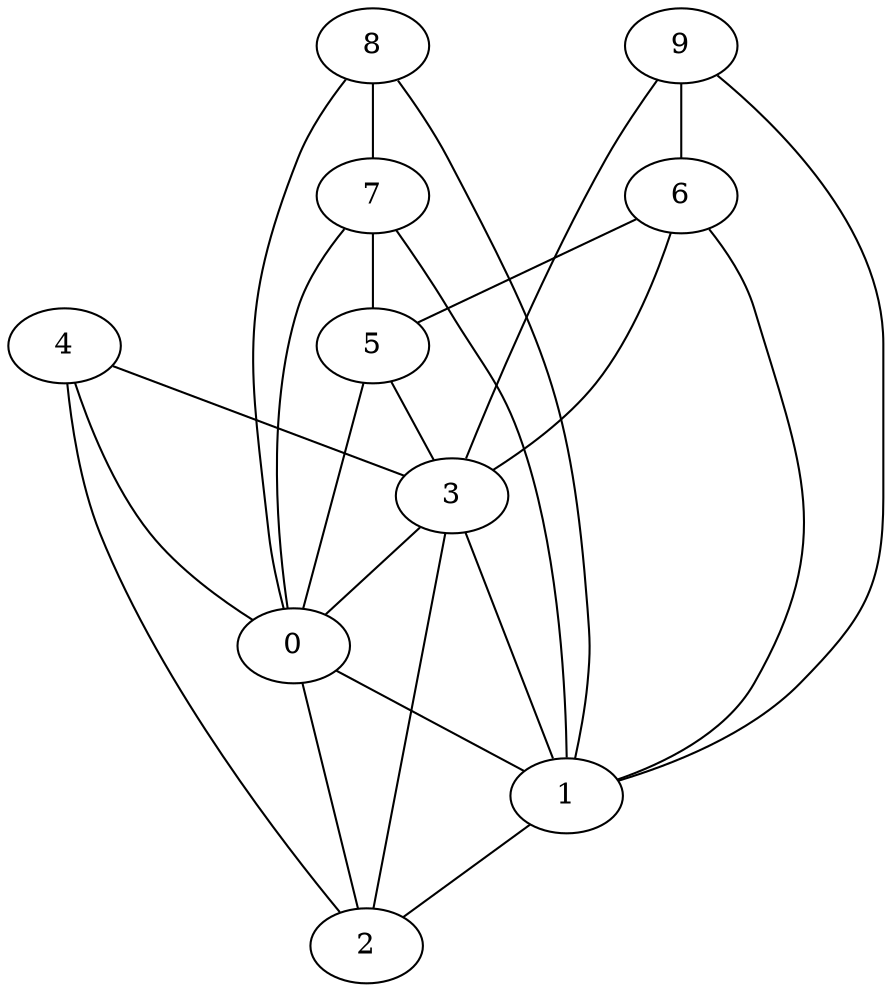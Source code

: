graph {
    0 [ label = "0" ]
    1 [ label = "1" ]
    2 [ label = "2" ]
    3 [ label = "3" ]
    4 [ label = "4" ]
    5 [ label = "5" ]
    6 [ label = "6" ]
    7 [ label = "7" ]
    8 [ label = "8" ]
    9 [ label = "9" ]
    0 -- 1 [ ]
    0 -- 2 [ ]
    1 -- 2 [ ]
    3 -- 0 [ ]
    3 -- 1 [ ]
    3 -- 2 [ ]
    4 -- 0 [ ]
    4 -- 2 [ ]
    4 -- 3 [ ]
    5 -- 0 [ ]
    9 -- 6 [ ]
    5 -- 3 [ ]
    6 -- 1 [ ]
    6 -- 3 [ ]
    6 -- 5 [ ]
    7 -- 0 [ ]
    7 -- 1 [ ]
    7 -- 5 [ ]
    8 -- 0 [ ]
    8 -- 1 [ ]
    8 -- 7 [ ]
    9 -- 1 [ ]
    9 -- 3 [ ]
}
